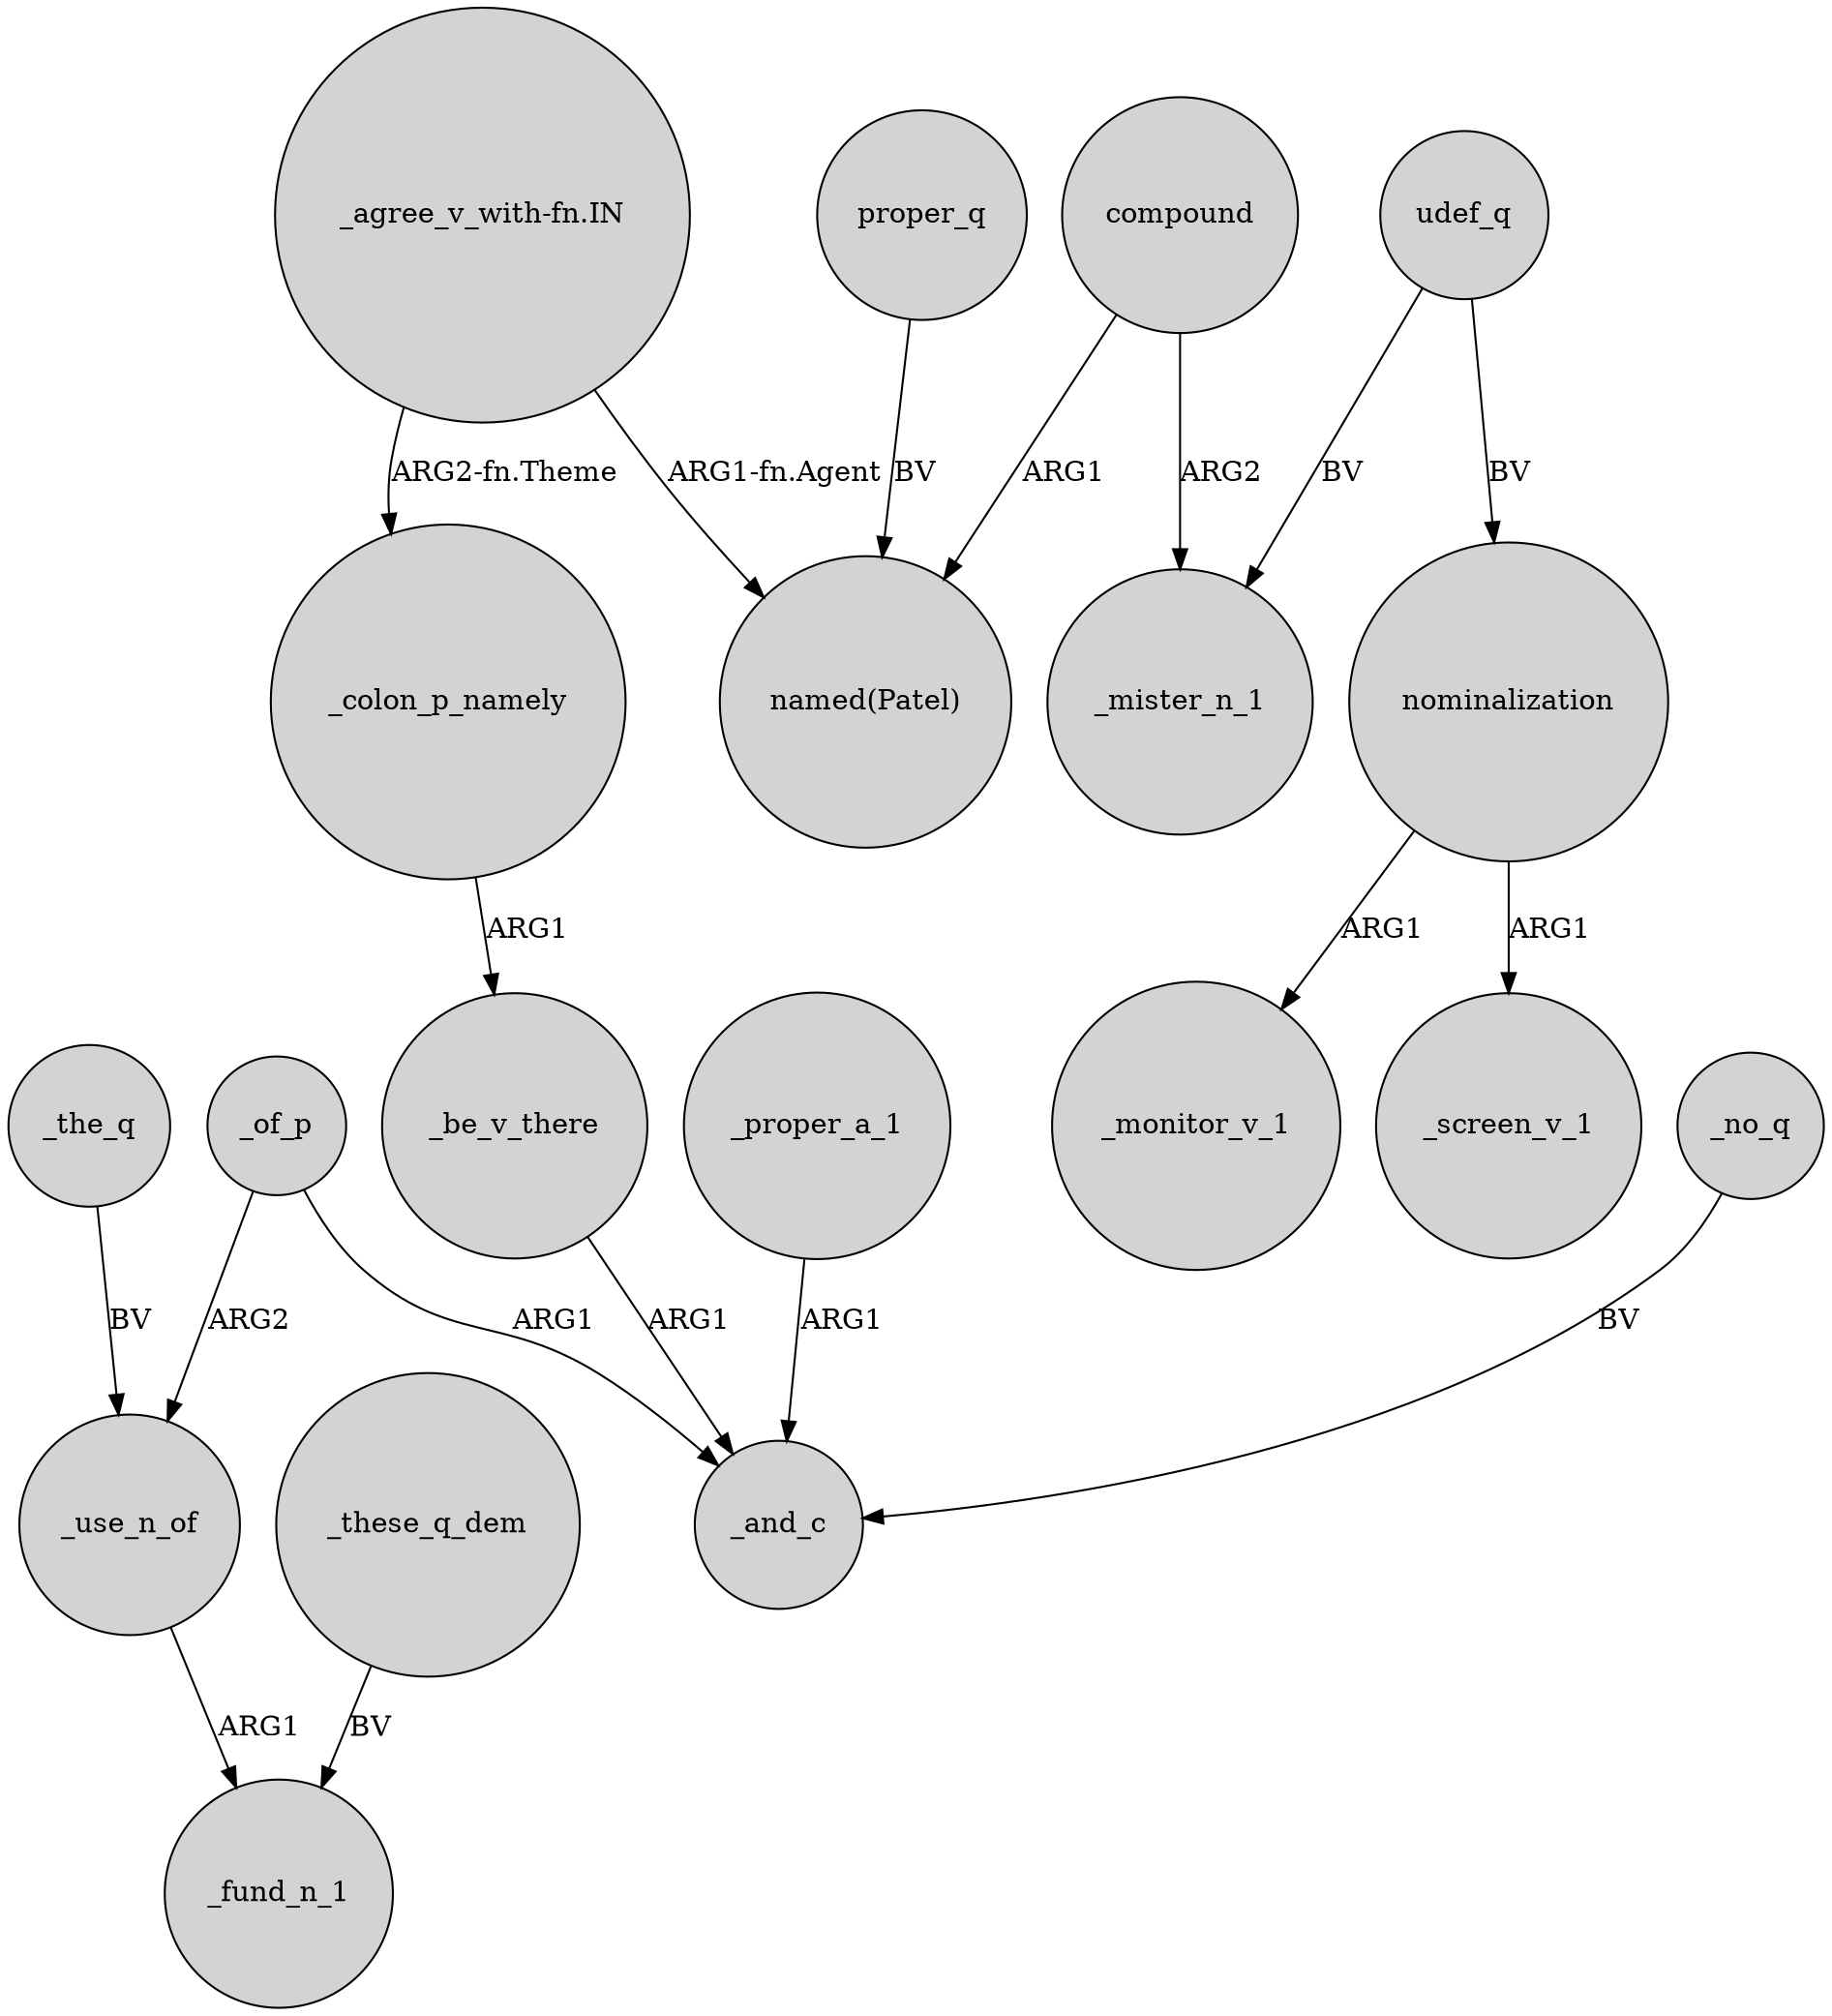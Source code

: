 digraph {
	node [shape=circle style=filled]
	_the_q -> _use_n_of [label=BV]
	_of_p -> _use_n_of [label=ARG2]
	udef_q -> _mister_n_1 [label=BV]
	_use_n_of -> _fund_n_1 [label=ARG1]
	_these_q_dem -> _fund_n_1 [label=BV]
	"_agree_v_with-fn.IN" -> "named(Patel)" [label="ARG1-fn.Agent"]
	_no_q -> _and_c [label=BV]
	compound -> "named(Patel)" [label=ARG1]
	compound -> _mister_n_1 [label=ARG2]
	_colon_p_namely -> _be_v_there [label=ARG1]
	_of_p -> _and_c [label=ARG1]
	nominalization -> _screen_v_1 [label=ARG1]
	"_agree_v_with-fn.IN" -> _colon_p_namely [label="ARG2-fn.Theme"]
	nominalization -> _monitor_v_1 [label=ARG1]
	_be_v_there -> _and_c [label=ARG1]
	udef_q -> nominalization [label=BV]
	proper_q -> "named(Patel)" [label=BV]
	_proper_a_1 -> _and_c [label=ARG1]
}
